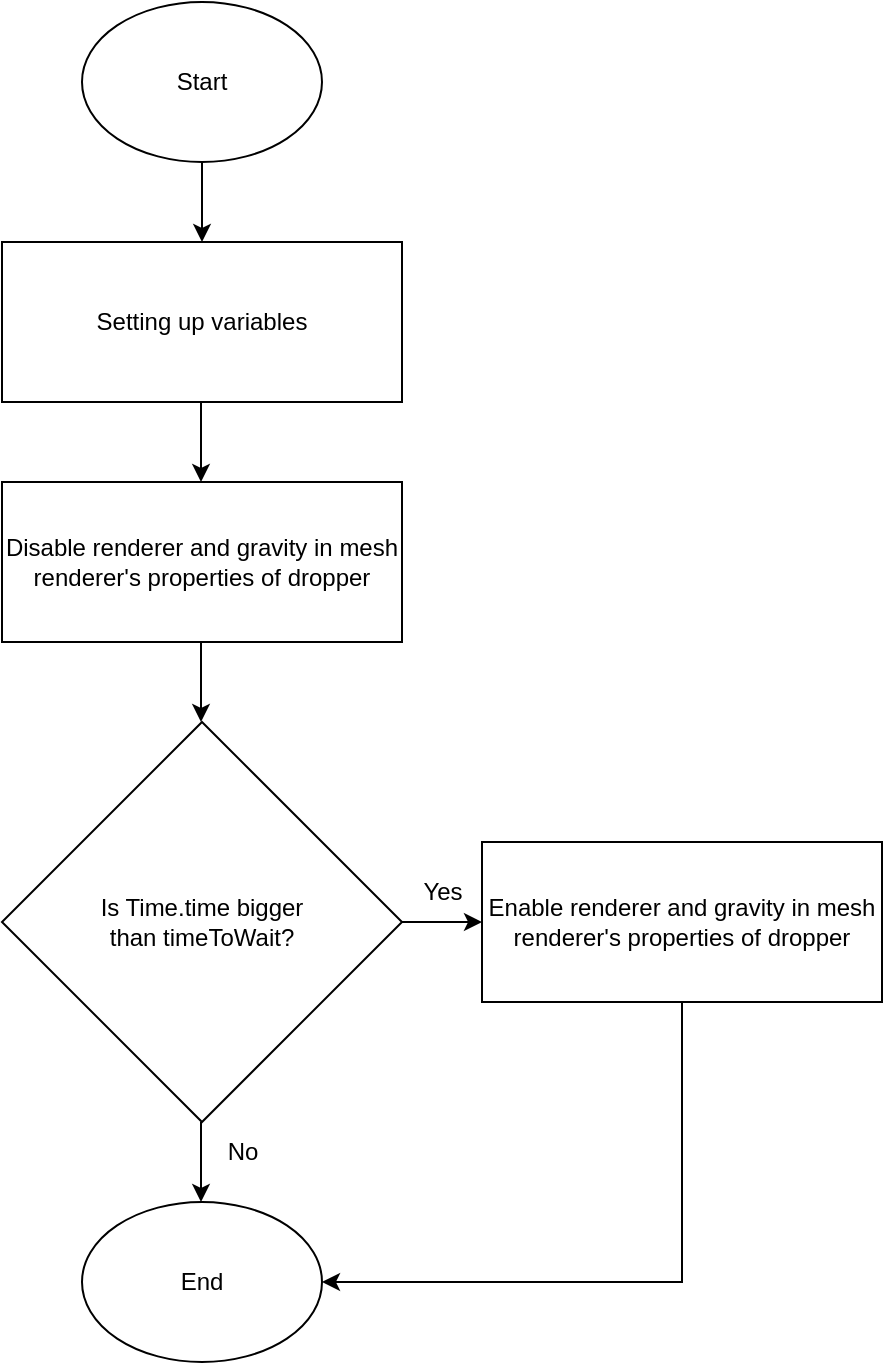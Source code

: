 <mxfile version="26.1.1">
  <diagram name="Σελίδα-1" id="0D6IMyVLQ33zUUWAWJzL">
    <mxGraphModel dx="1434" dy="746" grid="1" gridSize="10" guides="1" tooltips="1" connect="1" arrows="1" fold="1" page="1" pageScale="1" pageWidth="827" pageHeight="1169" math="0" shadow="0">
      <root>
        <mxCell id="0" />
        <mxCell id="1" parent="0" />
        <mxCell id="zms5g--WtPOScK9b-NzK-1" value="Start" style="ellipse;whiteSpace=wrap;html=1;" vertex="1" parent="1">
          <mxGeometry x="240" y="80" width="120" height="80" as="geometry" />
        </mxCell>
        <mxCell id="zms5g--WtPOScK9b-NzK-2" value="" style="endArrow=classic;html=1;rounded=0;exitX=0.5;exitY=1;exitDx=0;exitDy=0;entryX=0.5;entryY=0;entryDx=0;entryDy=0;" edge="1" parent="1" source="zms5g--WtPOScK9b-NzK-1">
          <mxGeometry width="50" height="50" relative="1" as="geometry">
            <mxPoint x="470" y="410" as="sourcePoint" />
            <mxPoint x="300" y="200" as="targetPoint" />
          </mxGeometry>
        </mxCell>
        <mxCell id="zms5g--WtPOScK9b-NzK-3" value="" style="endArrow=classic;html=1;rounded=0;" edge="1" parent="1">
          <mxGeometry width="50" height="50" relative="1" as="geometry">
            <mxPoint x="400" y="540" as="sourcePoint" />
            <mxPoint x="440" y="540" as="targetPoint" />
          </mxGeometry>
        </mxCell>
        <mxCell id="zms5g--WtPOScK9b-NzK-4" value="Yes" style="text;html=1;align=center;verticalAlign=middle;resizable=0;points=[];autosize=1;strokeColor=none;fillColor=none;" vertex="1" parent="1">
          <mxGeometry x="400" y="510" width="40" height="30" as="geometry" />
        </mxCell>
        <mxCell id="zms5g--WtPOScK9b-NzK-5" value="" style="endArrow=classic;html=1;rounded=0;exitX=0.5;exitY=1;exitDx=0;exitDy=0;entryX=0.5;entryY=0;entryDx=0;entryDy=0;" edge="1" parent="1">
          <mxGeometry width="50" height="50" relative="1" as="geometry">
            <mxPoint x="299.5" y="640" as="sourcePoint" />
            <mxPoint x="299.5" y="680" as="targetPoint" />
          </mxGeometry>
        </mxCell>
        <mxCell id="zms5g--WtPOScK9b-NzK-6" value="No" style="text;html=1;align=center;verticalAlign=middle;resizable=0;points=[];autosize=1;strokeColor=none;fillColor=none;" vertex="1" parent="1">
          <mxGeometry x="300" y="640" width="40" height="30" as="geometry" />
        </mxCell>
        <mxCell id="zms5g--WtPOScK9b-NzK-7" value="End" style="ellipse;whiteSpace=wrap;html=1;" vertex="1" parent="1">
          <mxGeometry x="240" y="680" width="120" height="80" as="geometry" />
        </mxCell>
        <mxCell id="zms5g--WtPOScK9b-NzK-8" value="Enable renderer and gravity&amp;nbsp;&lt;span style=&quot;color: light-dark(rgb(0, 0, 0), rgb(255, 255, 255)); background-color: transparent;&quot;&gt;in mesh renderer&#39;s properties of dropper&lt;/span&gt;" style="rounded=0;whiteSpace=wrap;html=1;" vertex="1" parent="1">
          <mxGeometry x="440" y="500" width="200" height="80" as="geometry" />
        </mxCell>
        <mxCell id="zms5g--WtPOScK9b-NzK-9" value="" style="endArrow=classic;html=1;rounded=0;exitX=0.5;exitY=1;exitDx=0;exitDy=0;entryX=1;entryY=0.5;entryDx=0;entryDy=0;" edge="1" parent="1" source="zms5g--WtPOScK9b-NzK-8" target="zms5g--WtPOScK9b-NzK-7">
          <mxGeometry width="50" height="50" relative="1" as="geometry">
            <mxPoint x="379.5" y="790" as="sourcePoint" />
            <mxPoint x="380" y="870" as="targetPoint" />
            <Array as="points">
              <mxPoint x="540" y="720" />
            </Array>
          </mxGeometry>
        </mxCell>
        <mxCell id="zms5g--WtPOScK9b-NzK-10" value="&lt;div&gt;&lt;div&gt;Is Time.time bigger&lt;/div&gt;&lt;div&gt;than timeToWait?&lt;/div&gt;&lt;/div&gt;" style="rhombus;whiteSpace=wrap;html=1;" vertex="1" parent="1">
          <mxGeometry x="200" y="440" width="200" height="200" as="geometry" />
        </mxCell>
        <mxCell id="zms5g--WtPOScK9b-NzK-11" value="Setting up variables" style="rounded=0;whiteSpace=wrap;html=1;" vertex="1" parent="1">
          <mxGeometry x="200" y="200" width="200" height="80" as="geometry" />
        </mxCell>
        <mxCell id="zms5g--WtPOScK9b-NzK-12" value="" style="endArrow=classic;html=1;rounded=0;exitX=0.5;exitY=1;exitDx=0;exitDy=0;entryX=0.5;entryY=0;entryDx=0;entryDy=0;" edge="1" parent="1">
          <mxGeometry width="50" height="50" relative="1" as="geometry">
            <mxPoint x="299.5" y="280" as="sourcePoint" />
            <mxPoint x="299.5" y="320" as="targetPoint" />
          </mxGeometry>
        </mxCell>
        <mxCell id="zms5g--WtPOScK9b-NzK-13" value="" style="endArrow=classic;html=1;rounded=0;exitX=0.5;exitY=1;exitDx=0;exitDy=0;entryX=0.5;entryY=0;entryDx=0;entryDy=0;" edge="1" parent="1">
          <mxGeometry width="50" height="50" relative="1" as="geometry">
            <mxPoint x="299.5" y="400" as="sourcePoint" />
            <mxPoint x="299.5" y="440" as="targetPoint" />
          </mxGeometry>
        </mxCell>
        <mxCell id="zms5g--WtPOScK9b-NzK-14" value="Disable renderer and gravity&amp;nbsp;&lt;span style=&quot;background-color: transparent; color: light-dark(rgb(0, 0, 0), rgb(255, 255, 255));&quot;&gt;in mesh renderer&#39;s properties of dropper&lt;/span&gt;" style="rounded=0;whiteSpace=wrap;html=1;" vertex="1" parent="1">
          <mxGeometry x="200" y="320" width="200" height="80" as="geometry" />
        </mxCell>
      </root>
    </mxGraphModel>
  </diagram>
</mxfile>
